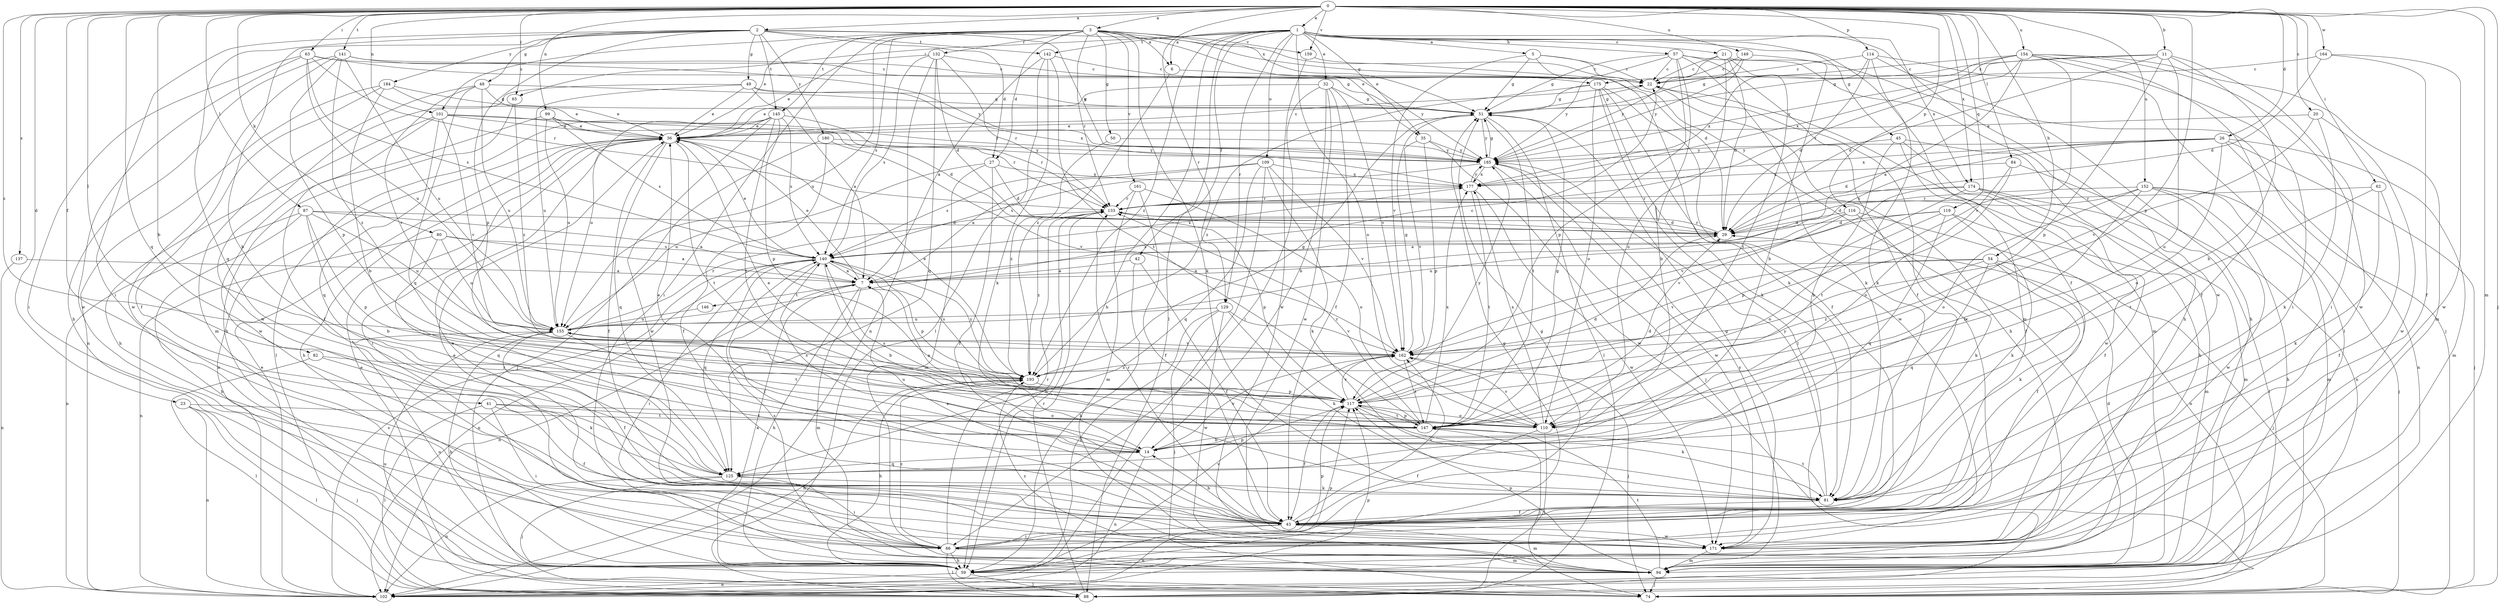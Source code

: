 strict digraph  {
0;
1;
2;
3;
5;
6;
7;
11;
14;
20;
21;
22;
23;
26;
27;
29;
32;
35;
36;
41;
42;
43;
45;
48;
49;
50;
51;
54;
57;
59;
62;
63;
65;
66;
74;
80;
81;
82;
84;
87;
88;
94;
99;
101;
102;
109;
110;
114;
116;
117;
119;
125;
129;
132;
133;
137;
140;
141;
142;
145;
146;
147;
149;
152;
154;
155;
159;
161;
162;
164;
171;
174;
175;
177;
180;
184;
185;
193;
0 -> 1  [label=a];
0 -> 2  [label=a];
0 -> 3  [label=a];
0 -> 11  [label=b];
0 -> 14  [label=b];
0 -> 20  [label=c];
0 -> 23  [label=d];
0 -> 26  [label=d];
0 -> 41  [label=f];
0 -> 54  [label=h];
0 -> 62  [label=i];
0 -> 63  [label=i];
0 -> 65  [label=i];
0 -> 74  [label=j];
0 -> 80  [label=k];
0 -> 82  [label=l];
0 -> 84  [label=l];
0 -> 87  [label=l];
0 -> 94  [label=m];
0 -> 99  [label=n];
0 -> 101  [label=n];
0 -> 114  [label=p];
0 -> 116  [label=p];
0 -> 117  [label=p];
0 -> 119  [label=q];
0 -> 125  [label=q];
0 -> 129  [label=r];
0 -> 137  [label=s];
0 -> 141  [label=t];
0 -> 149  [label=u];
0 -> 152  [label=u];
0 -> 154  [label=u];
0 -> 159  [label=v];
0 -> 164  [label=w];
0 -> 174  [label=x];
0 -> 193  [label=z];
1 -> 5  [label=a];
1 -> 6  [label=a];
1 -> 21  [label=c];
1 -> 32  [label=e];
1 -> 35  [label=e];
1 -> 42  [label=f];
1 -> 43  [label=f];
1 -> 45  [label=g];
1 -> 57  [label=h];
1 -> 59  [label=h];
1 -> 65  [label=i];
1 -> 88  [label=l];
1 -> 109  [label=o];
1 -> 110  [label=o];
1 -> 129  [label=r];
1 -> 142  [label=t];
1 -> 171  [label=w];
1 -> 174  [label=x];
1 -> 193  [label=z];
2 -> 14  [label=b];
2 -> 27  [label=d];
2 -> 48  [label=g];
2 -> 49  [label=g];
2 -> 66  [label=i];
2 -> 117  [label=p];
2 -> 125  [label=q];
2 -> 142  [label=t];
2 -> 145  [label=t];
2 -> 175  [label=x];
2 -> 180  [label=y];
2 -> 184  [label=y];
2 -> 185  [label=y];
3 -> 6  [label=a];
3 -> 27  [label=d];
3 -> 29  [label=d];
3 -> 35  [label=e];
3 -> 36  [label=e];
3 -> 50  [label=g];
3 -> 51  [label=g];
3 -> 66  [label=i];
3 -> 81  [label=k];
3 -> 101  [label=n];
3 -> 132  [label=r];
3 -> 133  [label=r];
3 -> 140  [label=s];
3 -> 145  [label=t];
3 -> 155  [label=u];
3 -> 159  [label=v];
3 -> 161  [label=v];
5 -> 22  [label=c];
5 -> 51  [label=g];
5 -> 81  [label=k];
5 -> 94  [label=m];
5 -> 162  [label=v];
6 -> 185  [label=y];
6 -> 193  [label=z];
7 -> 36  [label=e];
7 -> 59  [label=h];
7 -> 94  [label=m];
7 -> 102  [label=n];
7 -> 146  [label=t];
11 -> 14  [label=b];
11 -> 29  [label=d];
11 -> 66  [label=i];
11 -> 110  [label=o];
11 -> 117  [label=p];
11 -> 175  [label=x];
11 -> 185  [label=y];
14 -> 36  [label=e];
14 -> 102  [label=n];
14 -> 125  [label=q];
14 -> 140  [label=s];
14 -> 162  [label=v];
20 -> 36  [label=e];
20 -> 81  [label=k];
20 -> 162  [label=v];
20 -> 171  [label=w];
21 -> 14  [label=b];
21 -> 22  [label=c];
21 -> 29  [label=d];
21 -> 110  [label=o];
21 -> 147  [label=t];
21 -> 185  [label=y];
22 -> 51  [label=g];
22 -> 59  [label=h];
22 -> 94  [label=m];
23 -> 74  [label=j];
23 -> 88  [label=l];
23 -> 102  [label=n];
23 -> 147  [label=t];
26 -> 29  [label=d];
26 -> 74  [label=j];
26 -> 94  [label=m];
26 -> 102  [label=n];
26 -> 110  [label=o];
26 -> 140  [label=s];
26 -> 177  [label=x];
26 -> 185  [label=y];
27 -> 29  [label=d];
27 -> 43  [label=f];
27 -> 94  [label=m];
27 -> 155  [label=u];
27 -> 177  [label=x];
29 -> 133  [label=r];
29 -> 140  [label=s];
32 -> 14  [label=b];
32 -> 36  [label=e];
32 -> 43  [label=f];
32 -> 51  [label=g];
32 -> 66  [label=i];
32 -> 162  [label=v];
32 -> 171  [label=w];
35 -> 117  [label=p];
35 -> 162  [label=v];
35 -> 171  [label=w];
35 -> 185  [label=y];
36 -> 22  [label=c];
36 -> 43  [label=f];
36 -> 59  [label=h];
36 -> 66  [label=i];
36 -> 102  [label=n];
36 -> 125  [label=q];
36 -> 147  [label=t];
36 -> 185  [label=y];
41 -> 43  [label=f];
41 -> 66  [label=i];
41 -> 88  [label=l];
41 -> 110  [label=o];
41 -> 147  [label=t];
42 -> 7  [label=a];
42 -> 43  [label=f];
42 -> 59  [label=h];
43 -> 7  [label=a];
43 -> 14  [label=b];
43 -> 66  [label=i];
43 -> 94  [label=m];
43 -> 102  [label=n];
43 -> 133  [label=r];
43 -> 162  [label=v];
43 -> 171  [label=w];
45 -> 14  [label=b];
45 -> 43  [label=f];
45 -> 59  [label=h];
45 -> 171  [label=w];
45 -> 185  [label=y];
48 -> 36  [label=e];
48 -> 51  [label=g];
48 -> 94  [label=m];
48 -> 125  [label=q];
48 -> 155  [label=u];
48 -> 162  [label=v];
49 -> 7  [label=a];
49 -> 36  [label=e];
49 -> 51  [label=g];
49 -> 155  [label=u];
49 -> 171  [label=w];
49 -> 177  [label=x];
50 -> 185  [label=y];
50 -> 193  [label=z];
51 -> 36  [label=e];
51 -> 88  [label=l];
51 -> 147  [label=t];
51 -> 185  [label=y];
54 -> 7  [label=a];
54 -> 43  [label=f];
54 -> 74  [label=j];
54 -> 81  [label=k];
54 -> 125  [label=q];
54 -> 162  [label=v];
54 -> 193  [label=z];
57 -> 14  [label=b];
57 -> 22  [label=c];
57 -> 43  [label=f];
57 -> 51  [label=g];
57 -> 59  [label=h];
57 -> 81  [label=k];
57 -> 117  [label=p];
57 -> 185  [label=y];
59 -> 7  [label=a];
59 -> 51  [label=g];
59 -> 88  [label=l];
59 -> 102  [label=n];
59 -> 117  [label=p];
59 -> 155  [label=u];
59 -> 162  [label=v];
62 -> 43  [label=f];
62 -> 81  [label=k];
62 -> 133  [label=r];
62 -> 147  [label=t];
63 -> 22  [label=c];
63 -> 51  [label=g];
63 -> 66  [label=i];
63 -> 133  [label=r];
63 -> 140  [label=s];
63 -> 155  [label=u];
63 -> 171  [label=w];
65 -> 59  [label=h];
65 -> 193  [label=z];
66 -> 22  [label=c];
66 -> 51  [label=g];
66 -> 59  [label=h];
66 -> 88  [label=l];
66 -> 94  [label=m];
66 -> 117  [label=p];
66 -> 133  [label=r];
66 -> 193  [label=z];
74 -> 36  [label=e];
80 -> 7  [label=a];
80 -> 102  [label=n];
80 -> 125  [label=q];
80 -> 140  [label=s];
80 -> 155  [label=u];
81 -> 43  [label=f];
81 -> 147  [label=t];
81 -> 185  [label=y];
82 -> 81  [label=k];
82 -> 88  [label=l];
82 -> 193  [label=z];
84 -> 102  [label=n];
84 -> 110  [label=o];
84 -> 147  [label=t];
84 -> 177  [label=x];
87 -> 7  [label=a];
87 -> 14  [label=b];
87 -> 29  [label=d];
87 -> 59  [label=h];
87 -> 102  [label=n];
87 -> 117  [label=p];
87 -> 155  [label=u];
88 -> 133  [label=r];
88 -> 155  [label=u];
94 -> 29  [label=d];
94 -> 36  [label=e];
94 -> 74  [label=j];
94 -> 117  [label=p];
94 -> 140  [label=s];
94 -> 147  [label=t];
94 -> 185  [label=y];
94 -> 193  [label=z];
99 -> 36  [label=e];
99 -> 140  [label=s];
99 -> 155  [label=u];
99 -> 171  [label=w];
99 -> 185  [label=y];
101 -> 29  [label=d];
101 -> 36  [label=e];
101 -> 43  [label=f];
101 -> 59  [label=h];
101 -> 125  [label=q];
101 -> 133  [label=r];
101 -> 162  [label=v];
102 -> 36  [label=e];
102 -> 117  [label=p];
102 -> 140  [label=s];
109 -> 7  [label=a];
109 -> 81  [label=k];
109 -> 102  [label=n];
109 -> 125  [label=q];
109 -> 140  [label=s];
109 -> 162  [label=v];
109 -> 177  [label=x];
110 -> 7  [label=a];
110 -> 36  [label=e];
110 -> 43  [label=f];
110 -> 88  [label=l];
110 -> 155  [label=u];
110 -> 162  [label=v];
110 -> 177  [label=x];
114 -> 22  [label=c];
114 -> 29  [label=d];
114 -> 59  [label=h];
114 -> 81  [label=k];
114 -> 88  [label=l];
114 -> 177  [label=x];
116 -> 7  [label=a];
116 -> 29  [label=d];
116 -> 81  [label=k];
116 -> 102  [label=n];
116 -> 162  [label=v];
117 -> 29  [label=d];
117 -> 43  [label=f];
117 -> 81  [label=k];
117 -> 110  [label=o];
117 -> 147  [label=t];
117 -> 162  [label=v];
117 -> 185  [label=y];
119 -> 29  [label=d];
119 -> 81  [label=k];
119 -> 94  [label=m];
119 -> 110  [label=o];
119 -> 125  [label=q];
119 -> 155  [label=u];
125 -> 66  [label=i];
125 -> 74  [label=j];
125 -> 81  [label=k];
125 -> 102  [label=n];
125 -> 117  [label=p];
129 -> 59  [label=h];
129 -> 74  [label=j];
129 -> 81  [label=k];
129 -> 155  [label=u];
129 -> 162  [label=v];
129 -> 171  [label=w];
132 -> 22  [label=c];
132 -> 29  [label=d];
132 -> 36  [label=e];
132 -> 102  [label=n];
132 -> 125  [label=q];
132 -> 133  [label=r];
132 -> 140  [label=s];
133 -> 29  [label=d];
133 -> 59  [label=h];
133 -> 117  [label=p];
133 -> 193  [label=z];
137 -> 7  [label=a];
137 -> 102  [label=n];
140 -> 7  [label=a];
140 -> 14  [label=b];
140 -> 36  [label=e];
140 -> 43  [label=f];
140 -> 66  [label=i];
140 -> 102  [label=n];
140 -> 117  [label=p];
140 -> 125  [label=q];
140 -> 177  [label=x];
140 -> 193  [label=z];
141 -> 22  [label=c];
141 -> 59  [label=h];
141 -> 117  [label=p];
141 -> 155  [label=u];
141 -> 171  [label=w];
141 -> 185  [label=y];
141 -> 193  [label=z];
142 -> 7  [label=a];
142 -> 22  [label=c];
142 -> 81  [label=k];
142 -> 88  [label=l];
142 -> 147  [label=t];
145 -> 36  [label=e];
145 -> 88  [label=l];
145 -> 117  [label=p];
145 -> 133  [label=r];
145 -> 140  [label=s];
145 -> 147  [label=t];
145 -> 155  [label=u];
145 -> 171  [label=w];
146 -> 155  [label=u];
147 -> 14  [label=b];
147 -> 29  [label=d];
147 -> 51  [label=g];
147 -> 74  [label=j];
147 -> 117  [label=p];
147 -> 133  [label=r];
147 -> 140  [label=s];
147 -> 177  [label=x];
149 -> 22  [label=c];
149 -> 51  [label=g];
149 -> 74  [label=j];
149 -> 185  [label=y];
152 -> 14  [label=b];
152 -> 29  [label=d];
152 -> 59  [label=h];
152 -> 74  [label=j];
152 -> 94  [label=m];
152 -> 110  [label=o];
152 -> 133  [label=r];
152 -> 171  [label=w];
154 -> 7  [label=a];
154 -> 22  [label=c];
154 -> 43  [label=f];
154 -> 51  [label=g];
154 -> 66  [label=i];
154 -> 94  [label=m];
154 -> 133  [label=r];
154 -> 162  [label=v];
154 -> 171  [label=w];
154 -> 177  [label=x];
155 -> 22  [label=c];
155 -> 43  [label=f];
155 -> 59  [label=h];
155 -> 133  [label=r];
155 -> 147  [label=t];
155 -> 162  [label=v];
159 -> 22  [label=c];
159 -> 171  [label=w];
161 -> 43  [label=f];
161 -> 94  [label=m];
161 -> 110  [label=o];
161 -> 133  [label=r];
162 -> 51  [label=g];
162 -> 74  [label=j];
162 -> 147  [label=t];
162 -> 193  [label=z];
164 -> 22  [label=c];
164 -> 29  [label=d];
164 -> 43  [label=f];
164 -> 171  [label=w];
171 -> 36  [label=e];
171 -> 51  [label=g];
171 -> 94  [label=m];
174 -> 43  [label=f];
174 -> 88  [label=l];
174 -> 94  [label=m];
174 -> 117  [label=p];
174 -> 133  [label=r];
174 -> 162  [label=v];
175 -> 43  [label=f];
175 -> 51  [label=g];
175 -> 81  [label=k];
175 -> 88  [label=l];
175 -> 110  [label=o];
175 -> 171  [label=w];
175 -> 193  [label=z];
177 -> 133  [label=r];
177 -> 147  [label=t];
177 -> 171  [label=w];
177 -> 185  [label=y];
180 -> 43  [label=f];
180 -> 74  [label=j];
180 -> 162  [label=v];
180 -> 185  [label=y];
184 -> 14  [label=b];
184 -> 36  [label=e];
184 -> 43  [label=f];
184 -> 51  [label=g];
184 -> 102  [label=n];
185 -> 51  [label=g];
185 -> 74  [label=j];
185 -> 140  [label=s];
185 -> 171  [label=w];
185 -> 177  [label=x];
193 -> 36  [label=e];
193 -> 51  [label=g];
193 -> 59  [label=h];
193 -> 102  [label=n];
193 -> 117  [label=p];
193 -> 140  [label=s];
}
